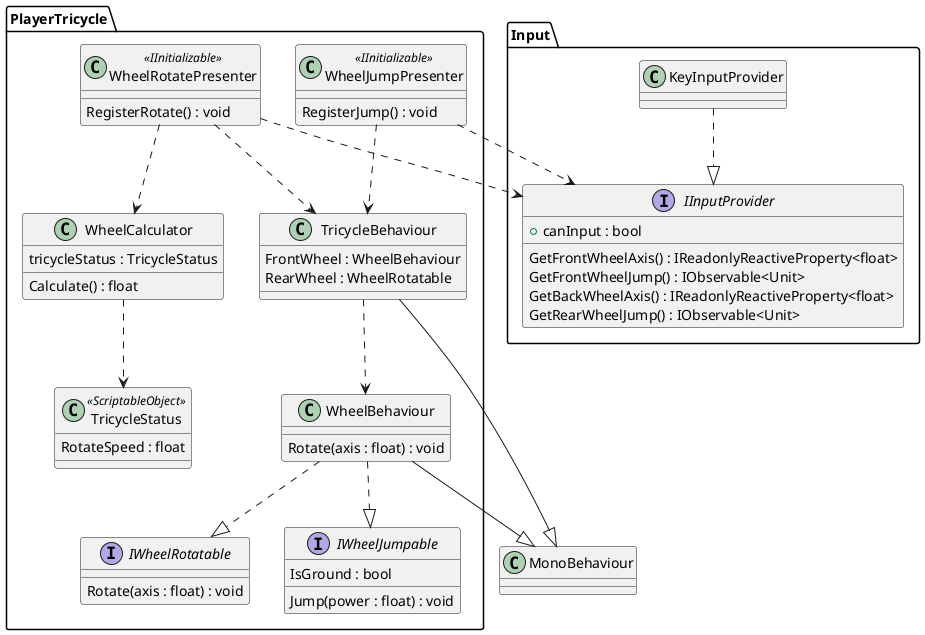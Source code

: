 @startuml
'CanInputは"入力を受け付けるか"を司る
'=> IInputProviderでCanInputを実装することを担保するのは妥当？

'各PresenterがIInputProviderの入力をある程度加工して登録する
'=> 各PresenterがCanInputを判断する(IObservable.Where())事になる
class MonoBehaviour { }

package Input {
    class KeyInputProvider {
    }
    
    interface IInputProvider {
        +canInput : bool
        GetFrontWheelAxis() : IReadonlyReactiveProperty<float>
        GetFrontWheelJump() : IObservable<Unit>
        GetBackWheelAxis() : IReadonlyReactiveProperty<float>
        GetRearWheelJump() : IObservable<Unit>
    }

    KeyInputProvider ..|> IInputProvider
}
package PlayerTricycle {
    class TricycleStatus <<ScriptableObject>> {
        RotateSpeed : float
    }
    
    class WheelRotatePresenter <<IInitializable>> {
        RegisterRotate() : void
    }
    
    class WheelJumpPresenter <<IInitializable>> {
        RegisterJump() : void
    }
    
    class WheelCalculator {
        tricycleStatus : TricycleStatus
        Calculate() : float
    }
    
    interface IWheelRotatable {
        Rotate(axis : float) : void
    }
    
    interface IWheelJumpable {
        Jump(power : float) : void
        IsGround : bool
    }
    
    class WheelBehaviour {
        Rotate(axis : float) : void
    }
    
    class TricycleBehaviour {
        FrontWheel : WheelBehaviour
        RearWheel : WheelRotatable
    }
    
    TricycleBehaviour --|> MonoBehaviour
    WheelBehaviour --|> MonoBehaviour

    WheelBehaviour ..|> IWheelRotatable
    WheelBehaviour ..|> IWheelJumpable
    
    WheelRotatePresenter ..> IInputProvider
    WheelRotatePresenter ..> TricycleBehaviour
    WheelRotatePresenter ..> WheelCalculator
    WheelCalculator ..> TricycleStatus
    
    WheelJumpPresenter ..> IInputProvider
    WheelJumpPresenter ..> TricycleBehaviour
    
    TricycleBehaviour ..> WheelBehaviour
}
@enduml
